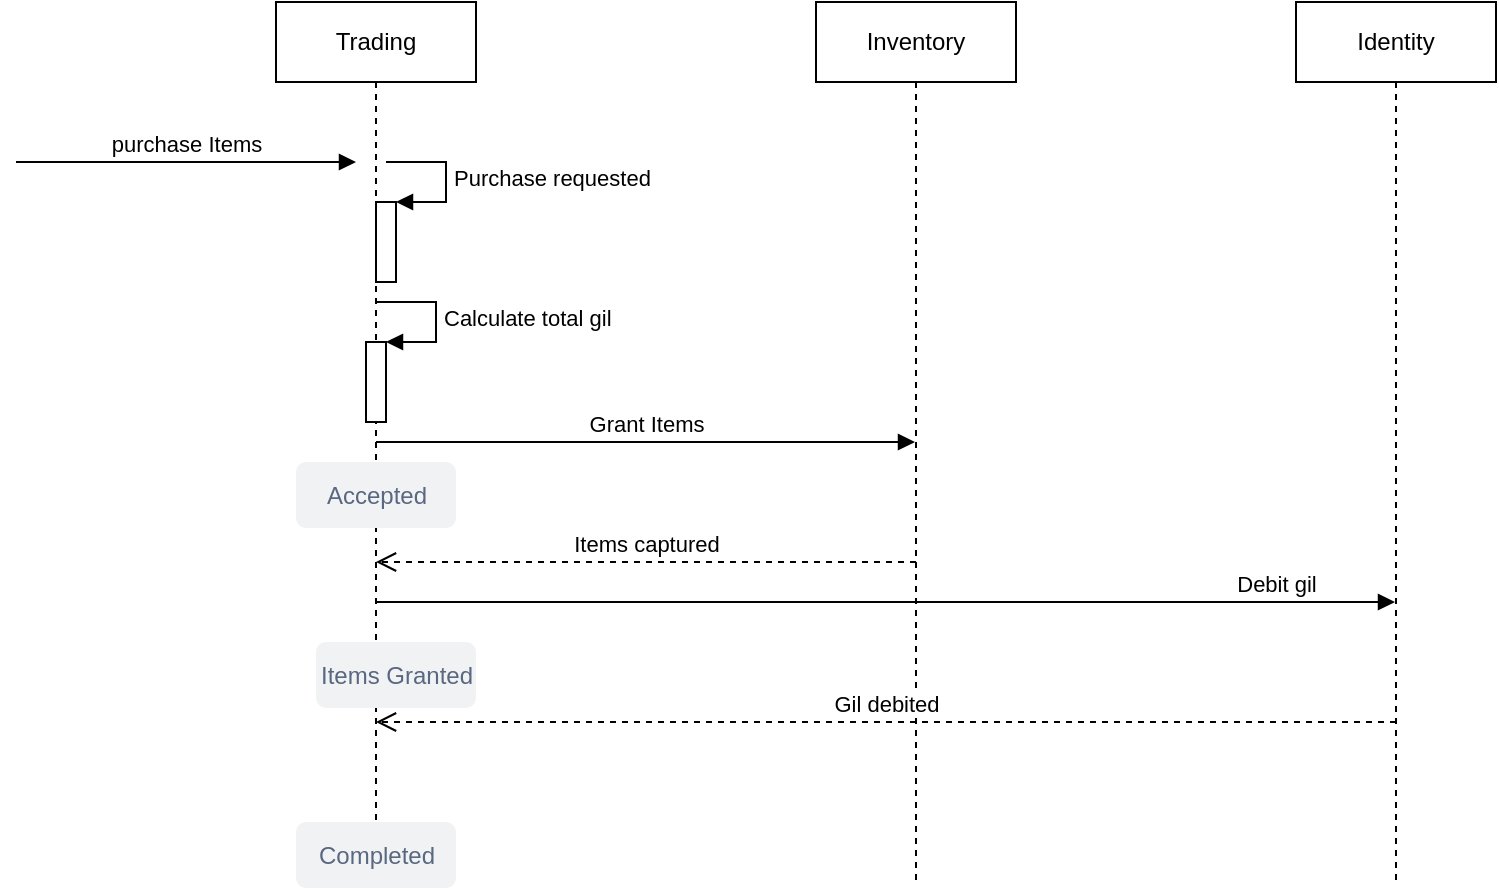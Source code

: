 <mxfile>
    <diagram id="YGvtmHw0JhFMEnnF9gi2" name="Page-1">
        <mxGraphModel dx="883" dy="529" grid="1" gridSize="10" guides="1" tooltips="1" connect="1" arrows="1" fold="1" page="1" pageScale="1" pageWidth="850" pageHeight="1100" math="0" shadow="0">
            <root>
                <mxCell id="0"/>
                <mxCell id="1" parent="0"/>
                <mxCell id="2" value="Trading" style="shape=umlLifeline;perimeter=lifelinePerimeter;whiteSpace=wrap;html=1;container=1;collapsible=0;recursiveResize=0;outlineConnect=0;" parent="1" vertex="1">
                    <mxGeometry x="210" y="40" width="100" height="440" as="geometry"/>
                </mxCell>
                <mxCell id="6" value="" style="html=1;points=[];perimeter=orthogonalPerimeter;" vertex="1" parent="2">
                    <mxGeometry x="50" y="100" width="10" height="40" as="geometry"/>
                </mxCell>
                <mxCell id="7" value="Purchase requested" style="edgeStyle=orthogonalEdgeStyle;html=1;align=left;spacingLeft=2;endArrow=block;rounded=0;entryX=1;entryY=0;" edge="1" target="6" parent="2">
                    <mxGeometry relative="1" as="geometry">
                        <mxPoint x="55" y="80" as="sourcePoint"/>
                        <Array as="points">
                            <mxPoint x="85" y="80"/>
                        </Array>
                    </mxGeometry>
                </mxCell>
                <mxCell id="8" value="" style="html=1;points=[];perimeter=orthogonalPerimeter;" vertex="1" parent="2">
                    <mxGeometry x="45" y="170" width="10" height="40" as="geometry"/>
                </mxCell>
                <mxCell id="9" value="Calculate total gil" style="edgeStyle=orthogonalEdgeStyle;html=1;align=left;spacingLeft=2;endArrow=block;rounded=0;entryX=1;entryY=0;" edge="1" target="8" parent="2">
                    <mxGeometry relative="1" as="geometry">
                        <mxPoint x="50" y="150" as="sourcePoint"/>
                        <Array as="points">
                            <mxPoint x="80" y="150"/>
                        </Array>
                    </mxGeometry>
                </mxCell>
                <mxCell id="10" value="Grant Items" style="html=1;verticalAlign=bottom;endArrow=block;" edge="1" parent="2" target="3">
                    <mxGeometry width="80" relative="1" as="geometry">
                        <mxPoint x="50" y="220" as="sourcePoint"/>
                        <mxPoint x="130" y="220" as="targetPoint"/>
                    </mxGeometry>
                </mxCell>
                <mxCell id="15" value="Debit gil" style="html=1;verticalAlign=bottom;endArrow=block;" edge="1" parent="2" target="4">
                    <mxGeometry x="0.766" width="80" relative="1" as="geometry">
                        <mxPoint x="50" y="300" as="sourcePoint"/>
                        <mxPoint x="130" y="300" as="targetPoint"/>
                        <mxPoint as="offset"/>
                    </mxGeometry>
                </mxCell>
                <mxCell id="3" value="Inventory" style="shape=umlLifeline;perimeter=lifelinePerimeter;whiteSpace=wrap;html=1;container=1;collapsible=0;recursiveResize=0;outlineConnect=0;" parent="1" vertex="1">
                    <mxGeometry x="480" y="40" width="100" height="440" as="geometry"/>
                </mxCell>
                <mxCell id="4" value="Identity" style="shape=umlLifeline;perimeter=lifelinePerimeter;whiteSpace=wrap;html=1;container=1;collapsible=0;recursiveResize=0;outlineConnect=0;" parent="1" vertex="1">
                    <mxGeometry x="720" y="40" width="100" height="440" as="geometry"/>
                </mxCell>
                <mxCell id="5" value="purchase Items" style="html=1;verticalAlign=bottom;endArrow=block;" parent="1" edge="1">
                    <mxGeometry width="80" relative="1" as="geometry">
                        <mxPoint x="80" y="120" as="sourcePoint"/>
                        <mxPoint x="250" y="120" as="targetPoint"/>
                    </mxGeometry>
                </mxCell>
                <mxCell id="12" value="Accepted" style="rounded=1;align=center;fillColor=#F1F2F4;strokeColor=none;html=1;fontColor=#596780;fontSize=12" vertex="1" parent="1">
                    <mxGeometry x="220" y="270" width="80" height="33" as="geometry"/>
                </mxCell>
                <mxCell id="14" value="Items captured" style="html=1;verticalAlign=bottom;endArrow=open;dashed=1;endSize=8;" edge="1" parent="1" target="2">
                    <mxGeometry relative="1" as="geometry">
                        <mxPoint x="530" y="320" as="sourcePoint"/>
                        <mxPoint x="440" y="320" as="targetPoint"/>
                    </mxGeometry>
                </mxCell>
                <mxCell id="17" value="Gil debited" style="html=1;verticalAlign=bottom;endArrow=open;dashed=1;endSize=8;" edge="1" parent="1" target="2">
                    <mxGeometry relative="1" as="geometry">
                        <mxPoint x="770" y="400" as="sourcePoint"/>
                        <mxPoint x="690" y="400" as="targetPoint"/>
                    </mxGeometry>
                </mxCell>
                <mxCell id="18" value="Items Granted" style="rounded=1;align=center;fillColor=#F1F2F4;strokeColor=none;html=1;fontColor=#596780;fontSize=12" vertex="1" parent="1">
                    <mxGeometry x="230" y="360" width="80" height="33" as="geometry"/>
                </mxCell>
                <mxCell id="16" value="Completed" style="rounded=1;align=center;fillColor=#F1F2F4;strokeColor=none;html=1;fontColor=#596780;fontSize=12" vertex="1" parent="1">
                    <mxGeometry x="220" y="450" width="80" height="33" as="geometry"/>
                </mxCell>
            </root>
        </mxGraphModel>
    </diagram>
</mxfile>